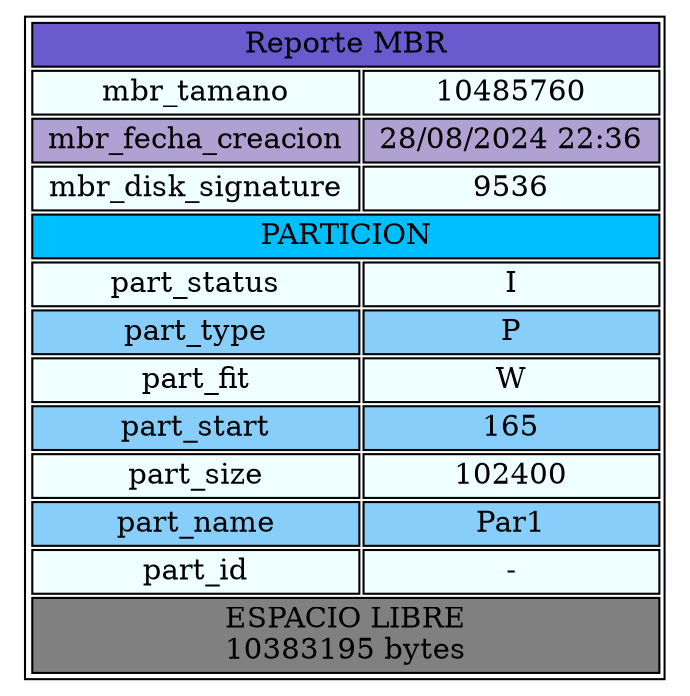 digraph { 
node [ shape=none ] 
TablaReportNodo [ label = < <table border="1"> 
 <tr>
  <td bgcolor='SlateBlue' COLSPAN="2"> Reporte MBR </td> 
 </tr> 
 <tr>
  <td bgcolor='Azure'> mbr_tamano </td> 
  <td bgcolor='Azure'> 10485760 </td> 
 </tr> 
 <tr>
  <td bgcolor='#AFA1D1'> mbr_fecha_creacion </td> 
  <td bgcolor='#AFA1D1'> 28/08/2024 22:36 </td> 
 </tr> 
 <tr>
  <td bgcolor='Azure'> mbr_disk_signature </td> 
  <td bgcolor='Azure'> 9536 </td> 
 </tr>  
 <tr>
  <td bgcolor='DeepSkyBlue' COLSPAN="2"> PARTICION </td> 
 </tr> 
 <tr>
  <td bgcolor='Azure'> part_status </td> 
  <td bgcolor='Azure'> I </td> 
 </tr> 
 <tr>
  <td bgcolor='LightSkyBlue'> part_type </td> 
  <td bgcolor='LightSkyBlue'> P </td> 
 </tr> 
 <tr>
  <td bgcolor='Azure'> part_fit </td> 
  <td bgcolor='Azure'> W </td> 
 </tr> 
 <tr>
  <td bgcolor='LightSkyBlue'> part_start </td> 
  <td bgcolor='LightSkyBlue'> 165 </td> 
 </tr> 
 <tr>
  <td bgcolor='Azure'> part_size </td> 
  <td bgcolor='Azure'> 102400 </td> 
 </tr> 
 <tr>
  <td bgcolor='LightSkyBlue'> part_name </td> 
  <td bgcolor='LightSkyBlue'> Par1 </td> 
 </tr> 
 <tr>
  <td bgcolor='Azure'> part_id </td> 
  <td bgcolor='Azure'> - </td> 
 </tr> 
 <tr>
  <td bgcolor='#808080' COLSPAN="2"> ESPACIO LIBRE <br/> 10383195 bytes </td> 
 </tr> 
</table> > ]
}